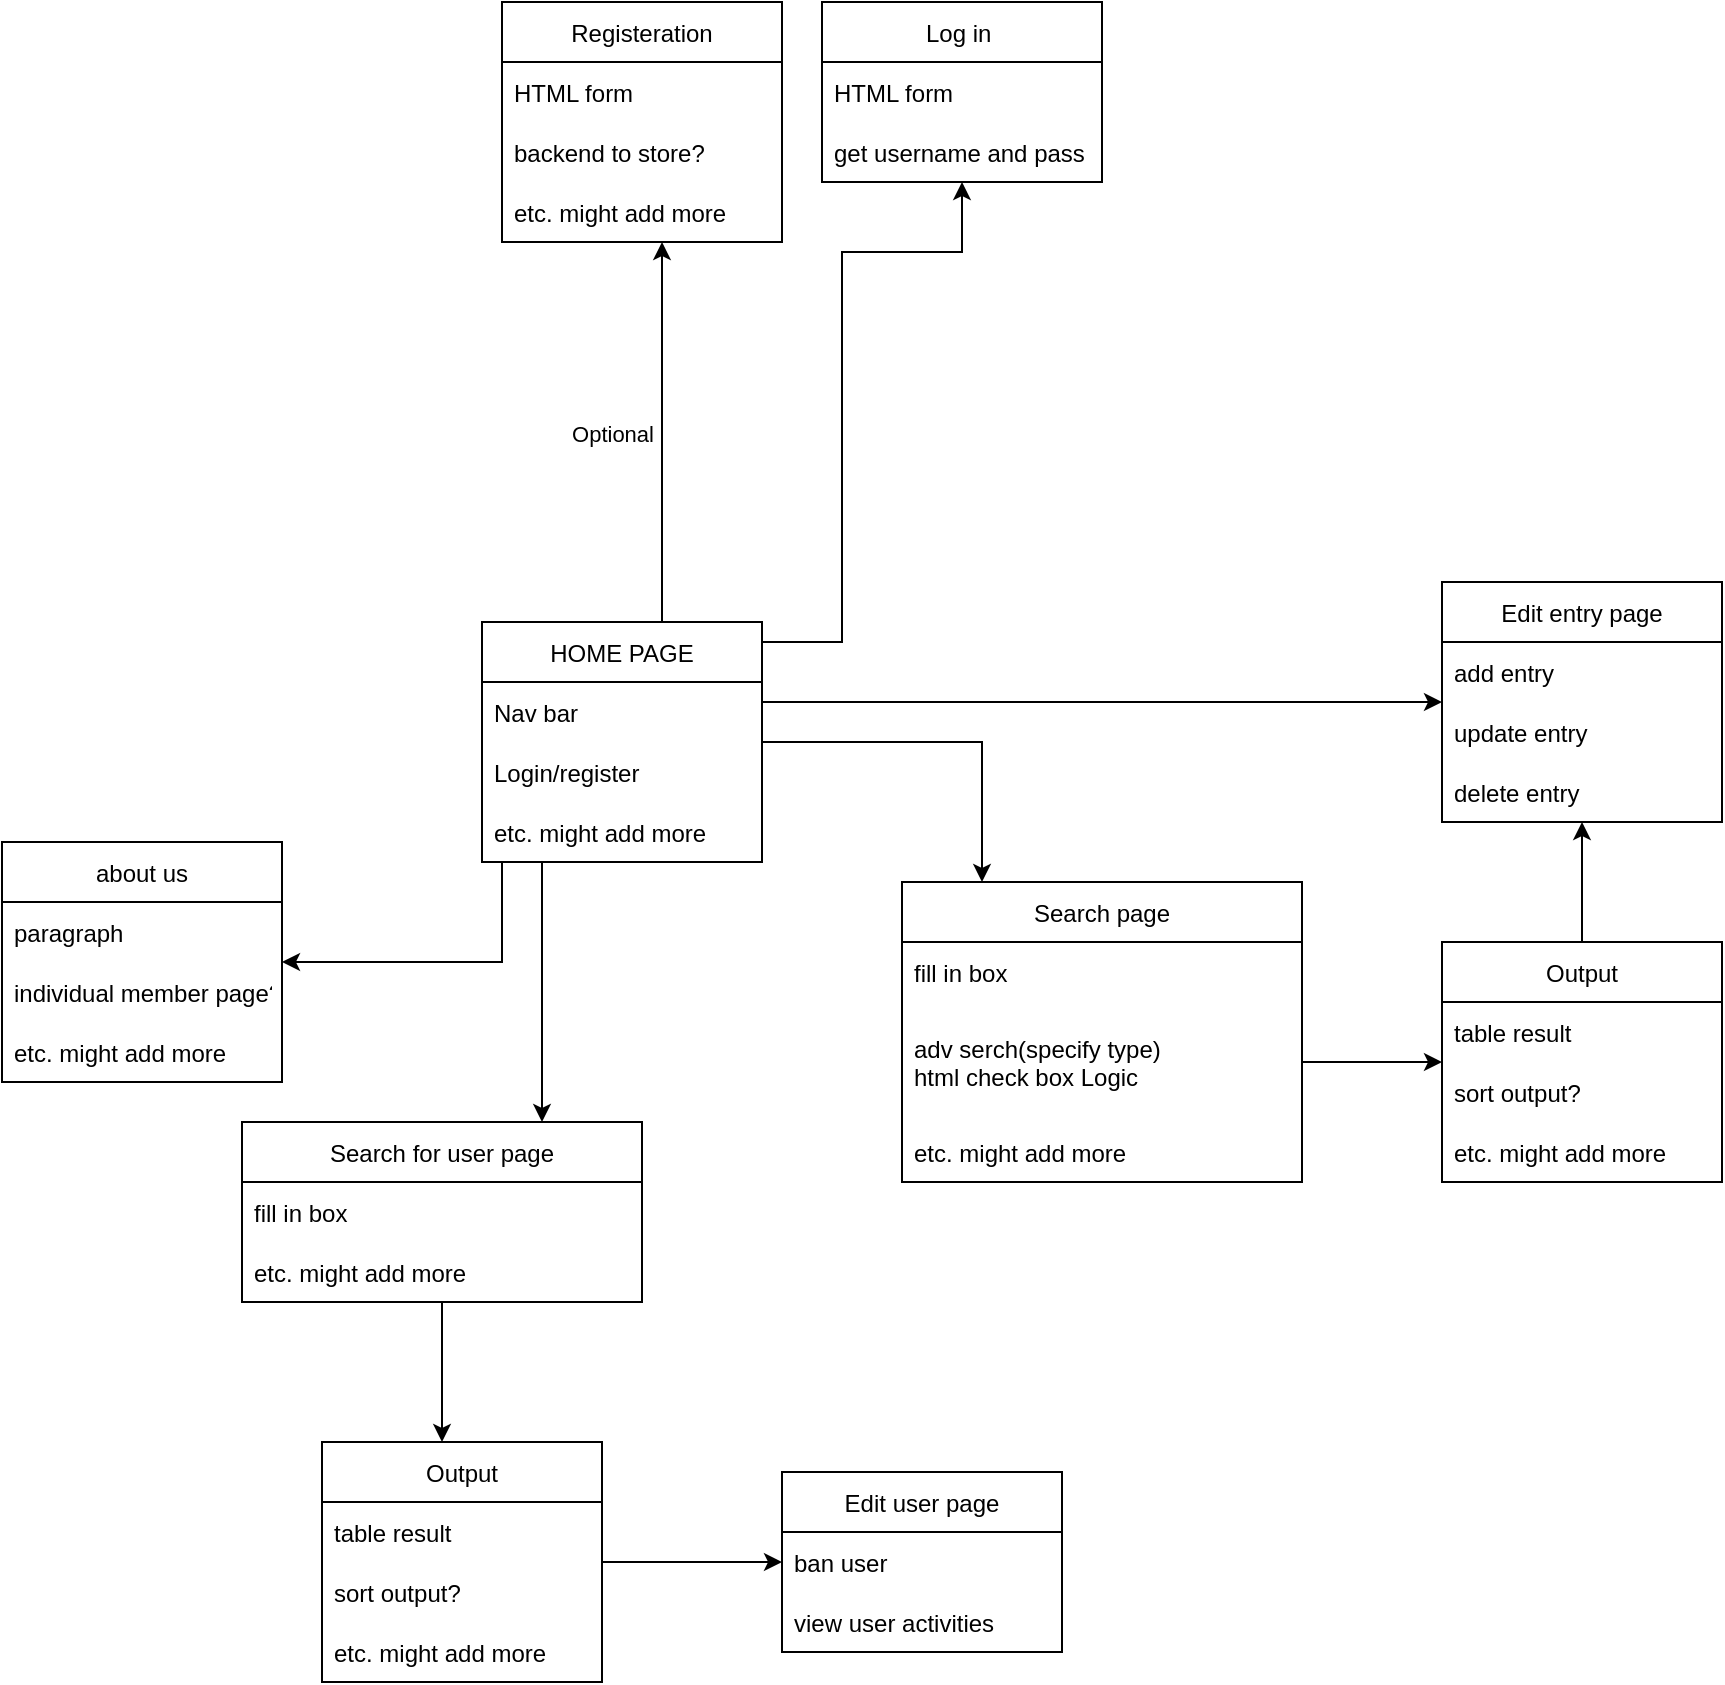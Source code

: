 <mxfile version="16.4.6" type="device"><diagram id="jH3w1wbCTDERarQpKJ9z" name="Page-1"><mxGraphModel dx="2448" dy="1784" grid="1" gridSize="10" guides="1" tooltips="1" connect="1" arrows="1" fold="1" page="1" pageScale="1" pageWidth="850" pageHeight="1100" math="0" shadow="0"><root><mxCell id="0"/><mxCell id="1" parent="0"/><mxCell id="EDVbl0oCrB4A12sasKbO-11" style="edgeStyle=orthogonalEdgeStyle;rounded=0;orthogonalLoop=1;jettySize=auto;html=1;" parent="1" source="EDVbl0oCrB4A12sasKbO-2" target="EDVbl0oCrB4A12sasKbO-7" edge="1"><mxGeometry relative="1" as="geometry"><Array as="points"><mxPoint x="140" y="120"/><mxPoint x="140" y="120"/></Array></mxGeometry></mxCell><mxCell id="EDVbl0oCrB4A12sasKbO-12" value="Optional" style="edgeLabel;html=1;align=center;verticalAlign=middle;resizable=0;points=[];" parent="EDVbl0oCrB4A12sasKbO-11" vertex="1" connectable="0"><mxGeometry x="0.506" y="4" relative="1" as="geometry"><mxPoint x="-21" y="49" as="offset"/></mxGeometry></mxCell><mxCell id="EDVbl0oCrB4A12sasKbO-29" style="edgeStyle=orthogonalEdgeStyle;rounded=0;orthogonalLoop=1;jettySize=auto;html=1;" parent="1" source="EDVbl0oCrB4A12sasKbO-2" target="EDVbl0oCrB4A12sasKbO-13" edge="1"><mxGeometry relative="1" as="geometry"><Array as="points"><mxPoint x="230" y="230"/><mxPoint x="230" y="35"/></Array></mxGeometry></mxCell><mxCell id="EuKr87NbKtN32SdYQq1m-1" style="edgeStyle=orthogonalEdgeStyle;rounded=0;orthogonalLoop=1;jettySize=auto;html=1;" parent="1" source="EDVbl0oCrB4A12sasKbO-2" target="EDVbl0oCrB4A12sasKbO-35" edge="1"><mxGeometry relative="1" as="geometry"><Array as="points"><mxPoint x="60" y="390"/></Array></mxGeometry></mxCell><mxCell id="p-RE9XPqfTMnScrMAEHX-7" style="edgeStyle=orthogonalEdgeStyle;rounded=0;orthogonalLoop=1;jettySize=auto;html=1;" edge="1" parent="1" source="EDVbl0oCrB4A12sasKbO-2" target="p-RE9XPqfTMnScrMAEHX-2"><mxGeometry relative="1" as="geometry"><Array as="points"><mxPoint x="330" y="260"/><mxPoint x="330" y="260"/></Array></mxGeometry></mxCell><mxCell id="p-RE9XPqfTMnScrMAEHX-12" style="edgeStyle=orthogonalEdgeStyle;rounded=0;orthogonalLoop=1;jettySize=auto;html=1;" edge="1" parent="1" source="EDVbl0oCrB4A12sasKbO-2" target="p-RE9XPqfTMnScrMAEHX-8"><mxGeometry relative="1" as="geometry"><Array as="points"><mxPoint x="80" y="390"/><mxPoint x="80" y="390"/></Array></mxGeometry></mxCell><mxCell id="EDVbl0oCrB4A12sasKbO-2" value="HOME PAGE" style="swimlane;fontStyle=0;childLayout=stackLayout;horizontal=1;startSize=30;horizontalStack=0;resizeParent=1;resizeParentMax=0;resizeLast=0;collapsible=1;marginBottom=0;" parent="1" vertex="1"><mxGeometry x="50" y="220" width="140" height="120" as="geometry"/></mxCell><mxCell id="EDVbl0oCrB4A12sasKbO-3" value="Nav bar" style="text;strokeColor=none;fillColor=none;align=left;verticalAlign=middle;spacingLeft=4;spacingRight=4;overflow=hidden;points=[[0,0.5],[1,0.5]];portConstraint=eastwest;rotatable=0;" parent="EDVbl0oCrB4A12sasKbO-2" vertex="1"><mxGeometry y="30" width="140" height="30" as="geometry"/></mxCell><mxCell id="EDVbl0oCrB4A12sasKbO-4" value="Login/register" style="text;strokeColor=none;fillColor=none;align=left;verticalAlign=middle;spacingLeft=4;spacingRight=4;overflow=hidden;points=[[0,0.5],[1,0.5]];portConstraint=eastwest;rotatable=0;" parent="EDVbl0oCrB4A12sasKbO-2" vertex="1"><mxGeometry y="60" width="140" height="30" as="geometry"/></mxCell><mxCell id="EDVbl0oCrB4A12sasKbO-5" value="etc. might add more" style="text;strokeColor=none;fillColor=none;align=left;verticalAlign=middle;spacingLeft=4;spacingRight=4;overflow=hidden;points=[[0,0.5],[1,0.5]];portConstraint=eastwest;rotatable=0;" parent="EDVbl0oCrB4A12sasKbO-2" vertex="1"><mxGeometry y="90" width="140" height="30" as="geometry"/></mxCell><mxCell id="EDVbl0oCrB4A12sasKbO-7" value="Registeration" style="swimlane;fontStyle=0;childLayout=stackLayout;horizontal=1;startSize=30;horizontalStack=0;resizeParent=1;resizeParentMax=0;resizeLast=0;collapsible=1;marginBottom=0;" parent="1" vertex="1"><mxGeometry x="60" y="-90" width="140" height="120" as="geometry"/></mxCell><mxCell id="EDVbl0oCrB4A12sasKbO-8" value="HTML form" style="text;strokeColor=none;fillColor=none;align=left;verticalAlign=middle;spacingLeft=4;spacingRight=4;overflow=hidden;points=[[0,0.5],[1,0.5]];portConstraint=eastwest;rotatable=0;" parent="EDVbl0oCrB4A12sasKbO-7" vertex="1"><mxGeometry y="30" width="140" height="30" as="geometry"/></mxCell><mxCell id="EDVbl0oCrB4A12sasKbO-9" value="backend to store?" style="text;strokeColor=none;fillColor=none;align=left;verticalAlign=middle;spacingLeft=4;spacingRight=4;overflow=hidden;points=[[0,0.5],[1,0.5]];portConstraint=eastwest;rotatable=0;" parent="EDVbl0oCrB4A12sasKbO-7" vertex="1"><mxGeometry y="60" width="140" height="30" as="geometry"/></mxCell><mxCell id="EDVbl0oCrB4A12sasKbO-10" value="etc. might add more" style="text;strokeColor=none;fillColor=none;align=left;verticalAlign=middle;spacingLeft=4;spacingRight=4;overflow=hidden;points=[[0,0.5],[1,0.5]];portConstraint=eastwest;rotatable=0;" parent="EDVbl0oCrB4A12sasKbO-7" vertex="1"><mxGeometry y="90" width="140" height="30" as="geometry"/></mxCell><mxCell id="EDVbl0oCrB4A12sasKbO-13" value="Log in " style="swimlane;fontStyle=0;childLayout=stackLayout;horizontal=1;startSize=30;horizontalStack=0;resizeParent=1;resizeParentMax=0;resizeLast=0;collapsible=1;marginBottom=0;" parent="1" vertex="1"><mxGeometry x="220" y="-90" width="140" height="90" as="geometry"/></mxCell><mxCell id="EDVbl0oCrB4A12sasKbO-14" value="HTML form" style="text;strokeColor=none;fillColor=none;align=left;verticalAlign=middle;spacingLeft=4;spacingRight=4;overflow=hidden;points=[[0,0.5],[1,0.5]];portConstraint=eastwest;rotatable=0;" parent="EDVbl0oCrB4A12sasKbO-13" vertex="1"><mxGeometry y="30" width="140" height="30" as="geometry"/></mxCell><mxCell id="EDVbl0oCrB4A12sasKbO-15" value="get username and pass" style="text;strokeColor=none;fillColor=none;align=left;verticalAlign=middle;spacingLeft=4;spacingRight=4;overflow=hidden;points=[[0,0.5],[1,0.5]];portConstraint=eastwest;rotatable=0;" parent="EDVbl0oCrB4A12sasKbO-13" vertex="1"><mxGeometry y="60" width="140" height="30" as="geometry"/></mxCell><mxCell id="EDVbl0oCrB4A12sasKbO-20" value="Search page" style="swimlane;fontStyle=0;childLayout=stackLayout;horizontal=1;startSize=30;horizontalStack=0;resizeParent=1;resizeParentMax=0;resizeLast=0;collapsible=1;marginBottom=0;" parent="1" vertex="1"><mxGeometry x="260" y="350" width="200" height="150" as="geometry"/></mxCell><mxCell id="EDVbl0oCrB4A12sasKbO-21" value="fill in box" style="text;strokeColor=none;fillColor=none;align=left;verticalAlign=middle;spacingLeft=4;spacingRight=4;overflow=hidden;points=[[0,0.5],[1,0.5]];portConstraint=eastwest;rotatable=0;" parent="EDVbl0oCrB4A12sasKbO-20" vertex="1"><mxGeometry y="30" width="200" height="30" as="geometry"/></mxCell><mxCell id="EDVbl0oCrB4A12sasKbO-22" value="adv serch(specify type)&#10;html check box Logic" style="text;strokeColor=none;fillColor=none;align=left;verticalAlign=middle;spacingLeft=4;spacingRight=4;overflow=hidden;points=[[0,0.5],[1,0.5]];portConstraint=eastwest;rotatable=0;" parent="EDVbl0oCrB4A12sasKbO-20" vertex="1"><mxGeometry y="60" width="200" height="60" as="geometry"/></mxCell><mxCell id="EDVbl0oCrB4A12sasKbO-23" value="etc. might add more" style="text;strokeColor=none;fillColor=none;align=left;verticalAlign=middle;spacingLeft=4;spacingRight=4;overflow=hidden;points=[[0,0.5],[1,0.5]];portConstraint=eastwest;rotatable=0;" parent="EDVbl0oCrB4A12sasKbO-20" vertex="1"><mxGeometry y="120" width="200" height="30" as="geometry"/></mxCell><mxCell id="p-RE9XPqfTMnScrMAEHX-6" style="edgeStyle=orthogonalEdgeStyle;rounded=0;orthogonalLoop=1;jettySize=auto;html=1;" edge="1" parent="1" source="EDVbl0oCrB4A12sasKbO-24" target="p-RE9XPqfTMnScrMAEHX-2"><mxGeometry relative="1" as="geometry"><Array as="points"><mxPoint x="600" y="330"/><mxPoint x="600" y="330"/></Array></mxGeometry></mxCell><mxCell id="EDVbl0oCrB4A12sasKbO-24" value="Output" style="swimlane;fontStyle=0;childLayout=stackLayout;horizontal=1;startSize=30;horizontalStack=0;resizeParent=1;resizeParentMax=0;resizeLast=0;collapsible=1;marginBottom=0;" parent="1" vertex="1"><mxGeometry x="530" y="380" width="140" height="120" as="geometry"/></mxCell><mxCell id="EDVbl0oCrB4A12sasKbO-25" value="table result" style="text;strokeColor=none;fillColor=none;align=left;verticalAlign=middle;spacingLeft=4;spacingRight=4;overflow=hidden;points=[[0,0.5],[1,0.5]];portConstraint=eastwest;rotatable=0;" parent="EDVbl0oCrB4A12sasKbO-24" vertex="1"><mxGeometry y="30" width="140" height="30" as="geometry"/></mxCell><mxCell id="EDVbl0oCrB4A12sasKbO-26" value="sort output?" style="text;strokeColor=none;fillColor=none;align=left;verticalAlign=middle;spacingLeft=4;spacingRight=4;overflow=hidden;points=[[0,0.5],[1,0.5]];portConstraint=eastwest;rotatable=0;" parent="EDVbl0oCrB4A12sasKbO-24" vertex="1"><mxGeometry y="60" width="140" height="30" as="geometry"/></mxCell><mxCell id="EDVbl0oCrB4A12sasKbO-27" value="etc. might add more" style="text;strokeColor=none;fillColor=none;align=left;verticalAlign=middle;spacingLeft=4;spacingRight=4;overflow=hidden;points=[[0,0.5],[1,0.5]];portConstraint=eastwest;rotatable=0;" parent="EDVbl0oCrB4A12sasKbO-24" vertex="1"><mxGeometry y="90" width="140" height="30" as="geometry"/></mxCell><mxCell id="EDVbl0oCrB4A12sasKbO-28" style="edgeStyle=orthogonalEdgeStyle;rounded=0;orthogonalLoop=1;jettySize=auto;html=1;" parent="1" source="EDVbl0oCrB4A12sasKbO-22" target="EDVbl0oCrB4A12sasKbO-24" edge="1"><mxGeometry relative="1" as="geometry"/></mxCell><mxCell id="EDVbl0oCrB4A12sasKbO-30" style="edgeStyle=orthogonalEdgeStyle;rounded=0;orthogonalLoop=1;jettySize=auto;html=1;" parent="1" source="EDVbl0oCrB4A12sasKbO-4" target="EDVbl0oCrB4A12sasKbO-20" edge="1"><mxGeometry relative="1" as="geometry"><Array as="points"><mxPoint x="300" y="280"/></Array></mxGeometry></mxCell><mxCell id="EDVbl0oCrB4A12sasKbO-35" value="about us" style="swimlane;fontStyle=0;childLayout=stackLayout;horizontal=1;startSize=30;horizontalStack=0;resizeParent=1;resizeParentMax=0;resizeLast=0;collapsible=1;marginBottom=0;" parent="1" vertex="1"><mxGeometry x="-190" y="330" width="140" height="120" as="geometry"/></mxCell><mxCell id="EDVbl0oCrB4A12sasKbO-36" value="paragraph" style="text;strokeColor=none;fillColor=none;align=left;verticalAlign=middle;spacingLeft=4;spacingRight=4;overflow=hidden;points=[[0,0.5],[1,0.5]];portConstraint=eastwest;rotatable=0;" parent="EDVbl0oCrB4A12sasKbO-35" vertex="1"><mxGeometry y="30" width="140" height="30" as="geometry"/></mxCell><mxCell id="EDVbl0oCrB4A12sasKbO-37" value="individual member page?" style="text;strokeColor=none;fillColor=none;align=left;verticalAlign=middle;spacingLeft=4;spacingRight=4;overflow=hidden;points=[[0,0.5],[1,0.5]];portConstraint=eastwest;rotatable=0;" parent="EDVbl0oCrB4A12sasKbO-35" vertex="1"><mxGeometry y="60" width="140" height="30" as="geometry"/></mxCell><mxCell id="EDVbl0oCrB4A12sasKbO-38" value="etc. might add more" style="text;strokeColor=none;fillColor=none;align=left;verticalAlign=middle;spacingLeft=4;spacingRight=4;overflow=hidden;points=[[0,0.5],[1,0.5]];portConstraint=eastwest;rotatable=0;" parent="EDVbl0oCrB4A12sasKbO-35" vertex="1"><mxGeometry y="90" width="140" height="30" as="geometry"/></mxCell><mxCell id="p-RE9XPqfTMnScrMAEHX-2" value="Edit entry page" style="swimlane;fontStyle=0;childLayout=stackLayout;horizontal=1;startSize=30;horizontalStack=0;resizeParent=1;resizeParentMax=0;resizeLast=0;collapsible=1;marginBottom=0;" vertex="1" parent="1"><mxGeometry x="530" y="200" width="140" height="120" as="geometry"/></mxCell><mxCell id="p-RE9XPqfTMnScrMAEHX-3" value="add entry" style="text;strokeColor=none;fillColor=none;align=left;verticalAlign=middle;spacingLeft=4;spacingRight=4;overflow=hidden;points=[[0,0.5],[1,0.5]];portConstraint=eastwest;rotatable=0;" vertex="1" parent="p-RE9XPqfTMnScrMAEHX-2"><mxGeometry y="30" width="140" height="30" as="geometry"/></mxCell><mxCell id="p-RE9XPqfTMnScrMAEHX-4" value="update entry" style="text;strokeColor=none;fillColor=none;align=left;verticalAlign=middle;spacingLeft=4;spacingRight=4;overflow=hidden;points=[[0,0.5],[1,0.5]];portConstraint=eastwest;rotatable=0;" vertex="1" parent="p-RE9XPqfTMnScrMAEHX-2"><mxGeometry y="60" width="140" height="30" as="geometry"/></mxCell><mxCell id="p-RE9XPqfTMnScrMAEHX-5" value="delete entry" style="text;strokeColor=none;fillColor=none;align=left;verticalAlign=middle;spacingLeft=4;spacingRight=4;overflow=hidden;points=[[0,0.5],[1,0.5]];portConstraint=eastwest;rotatable=0;" vertex="1" parent="p-RE9XPqfTMnScrMAEHX-2"><mxGeometry y="90" width="140" height="30" as="geometry"/></mxCell><mxCell id="p-RE9XPqfTMnScrMAEHX-17" style="edgeStyle=orthogonalEdgeStyle;rounded=0;orthogonalLoop=1;jettySize=auto;html=1;" edge="1" parent="1" source="p-RE9XPqfTMnScrMAEHX-8" target="p-RE9XPqfTMnScrMAEHX-13"><mxGeometry relative="1" as="geometry"><Array as="points"><mxPoint x="30" y="610"/><mxPoint x="30" y="610"/></Array></mxGeometry></mxCell><mxCell id="p-RE9XPqfTMnScrMAEHX-8" value="Search for user page" style="swimlane;fontStyle=0;childLayout=stackLayout;horizontal=1;startSize=30;horizontalStack=0;resizeParent=1;resizeParentMax=0;resizeLast=0;collapsible=1;marginBottom=0;" vertex="1" parent="1"><mxGeometry x="-70" y="470" width="200" height="90" as="geometry"/></mxCell><mxCell id="p-RE9XPqfTMnScrMAEHX-9" value="fill in box" style="text;strokeColor=none;fillColor=none;align=left;verticalAlign=middle;spacingLeft=4;spacingRight=4;overflow=hidden;points=[[0,0.5],[1,0.5]];portConstraint=eastwest;rotatable=0;" vertex="1" parent="p-RE9XPqfTMnScrMAEHX-8"><mxGeometry y="30" width="200" height="30" as="geometry"/></mxCell><mxCell id="p-RE9XPqfTMnScrMAEHX-11" value="etc. might add more" style="text;strokeColor=none;fillColor=none;align=left;verticalAlign=middle;spacingLeft=4;spacingRight=4;overflow=hidden;points=[[0,0.5],[1,0.5]];portConstraint=eastwest;rotatable=0;" vertex="1" parent="p-RE9XPqfTMnScrMAEHX-8"><mxGeometry y="60" width="200" height="30" as="geometry"/></mxCell><mxCell id="p-RE9XPqfTMnScrMAEHX-22" style="edgeStyle=orthogonalEdgeStyle;rounded=0;orthogonalLoop=1;jettySize=auto;html=1;" edge="1" parent="1" source="p-RE9XPqfTMnScrMAEHX-13" target="p-RE9XPqfTMnScrMAEHX-18"><mxGeometry relative="1" as="geometry"/></mxCell><mxCell id="p-RE9XPqfTMnScrMAEHX-13" value="Output" style="swimlane;fontStyle=0;childLayout=stackLayout;horizontal=1;startSize=30;horizontalStack=0;resizeParent=1;resizeParentMax=0;resizeLast=0;collapsible=1;marginBottom=0;" vertex="1" parent="1"><mxGeometry x="-30" y="630" width="140" height="120" as="geometry"/></mxCell><mxCell id="p-RE9XPqfTMnScrMAEHX-14" value="table result" style="text;strokeColor=none;fillColor=none;align=left;verticalAlign=middle;spacingLeft=4;spacingRight=4;overflow=hidden;points=[[0,0.5],[1,0.5]];portConstraint=eastwest;rotatable=0;" vertex="1" parent="p-RE9XPqfTMnScrMAEHX-13"><mxGeometry y="30" width="140" height="30" as="geometry"/></mxCell><mxCell id="p-RE9XPqfTMnScrMAEHX-15" value="sort output?" style="text;strokeColor=none;fillColor=none;align=left;verticalAlign=middle;spacingLeft=4;spacingRight=4;overflow=hidden;points=[[0,0.5],[1,0.5]];portConstraint=eastwest;rotatable=0;" vertex="1" parent="p-RE9XPqfTMnScrMAEHX-13"><mxGeometry y="60" width="140" height="30" as="geometry"/></mxCell><mxCell id="p-RE9XPqfTMnScrMAEHX-16" value="etc. might add more" style="text;strokeColor=none;fillColor=none;align=left;verticalAlign=middle;spacingLeft=4;spacingRight=4;overflow=hidden;points=[[0,0.5],[1,0.5]];portConstraint=eastwest;rotatable=0;" vertex="1" parent="p-RE9XPqfTMnScrMAEHX-13"><mxGeometry y="90" width="140" height="30" as="geometry"/></mxCell><mxCell id="p-RE9XPqfTMnScrMAEHX-18" value="Edit user page" style="swimlane;fontStyle=0;childLayout=stackLayout;horizontal=1;startSize=30;horizontalStack=0;resizeParent=1;resizeParentMax=0;resizeLast=0;collapsible=1;marginBottom=0;" vertex="1" parent="1"><mxGeometry x="200" y="645" width="140" height="90" as="geometry"/></mxCell><mxCell id="p-RE9XPqfTMnScrMAEHX-19" value="ban user" style="text;strokeColor=none;fillColor=none;align=left;verticalAlign=middle;spacingLeft=4;spacingRight=4;overflow=hidden;points=[[0,0.5],[1,0.5]];portConstraint=eastwest;rotatable=0;" vertex="1" parent="p-RE9XPqfTMnScrMAEHX-18"><mxGeometry y="30" width="140" height="30" as="geometry"/></mxCell><mxCell id="p-RE9XPqfTMnScrMAEHX-20" value="view user activities" style="text;strokeColor=none;fillColor=none;align=left;verticalAlign=middle;spacingLeft=4;spacingRight=4;overflow=hidden;points=[[0,0.5],[1,0.5]];portConstraint=eastwest;rotatable=0;" vertex="1" parent="p-RE9XPqfTMnScrMAEHX-18"><mxGeometry y="60" width="140" height="30" as="geometry"/></mxCell></root></mxGraphModel></diagram></mxfile>